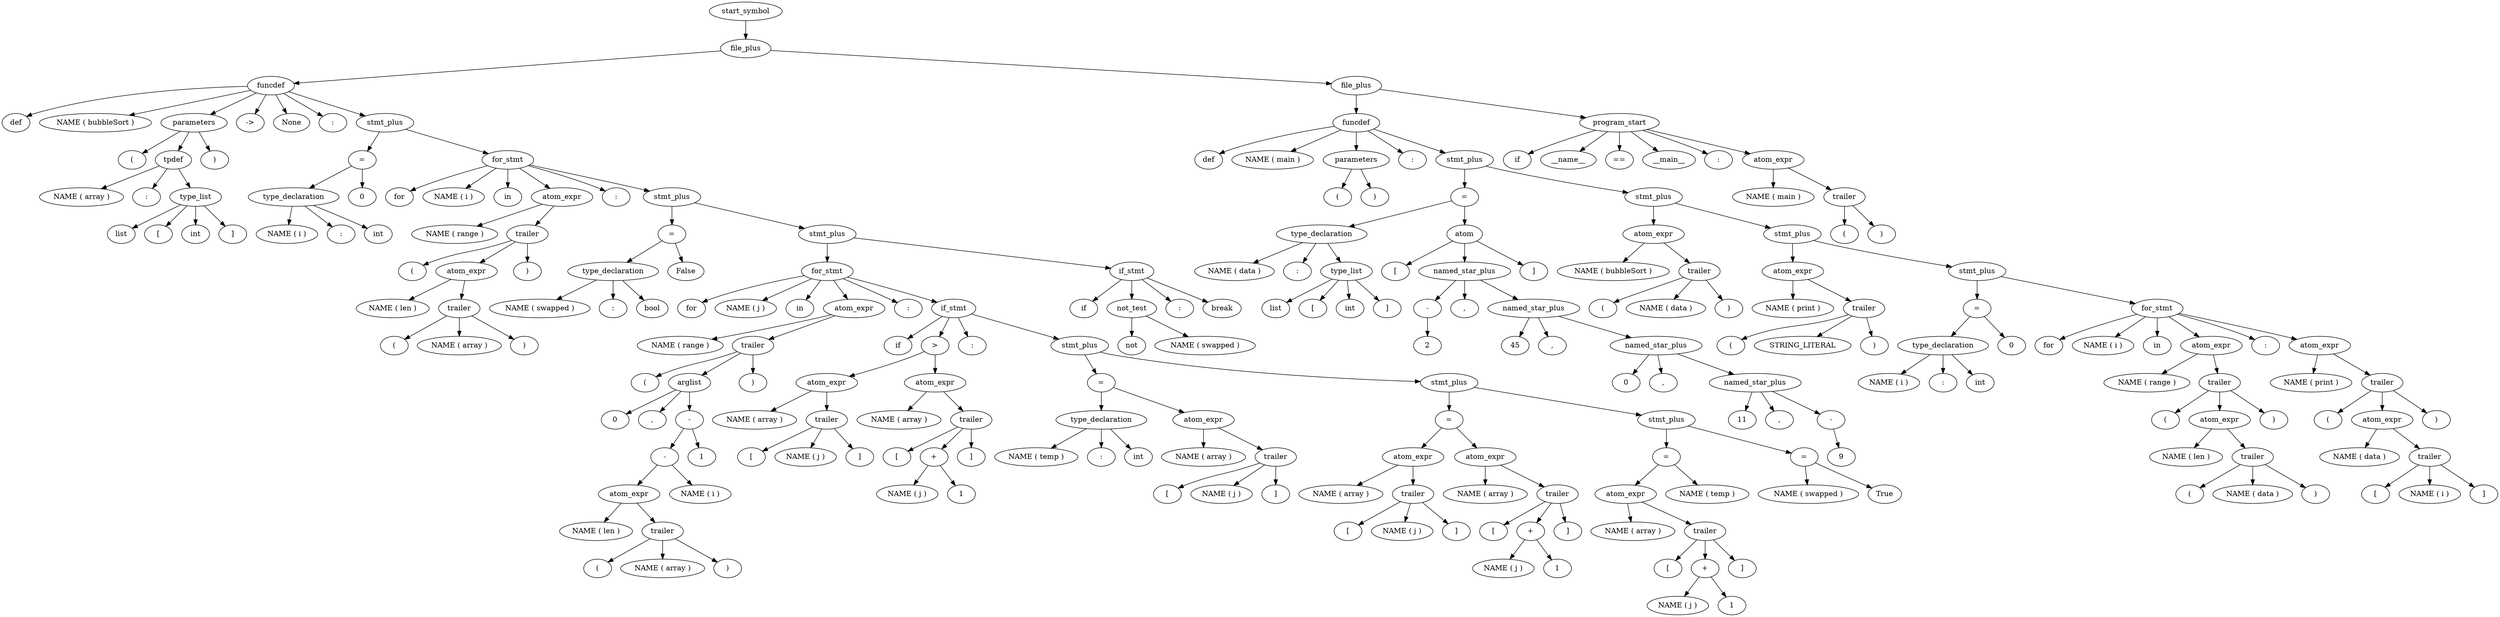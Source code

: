 digraph G {
  ordering="out"
  0 [label="int"];
  2 [label="list"];
  3 [label="["];
  4 [label="]"];
  5 [label="type_list"];
  22 [label="NAME ( array )"];
  23 [label=":"];
  24 [label="tpdef"];
  27 [label="("];
  28 [label=")"];
  29 [label="parameters"];
  30 [label="None"];
  46 [label="NAME ( i )"];
  64 [label="int"];
  81 [label=":"];
  82 [label="type_declaration"];
  83 [label="0"];
  103 [label="="];
  108 [label="NAME ( i )"];
  121 [label="NAME ( range )"];
  123 [label="NAME ( len )"];
  125 [label="NAME ( array )"];
  143 [label="("];
  144 [label=")"];
  145 [label="trailer"];
  147 [label="atom_expr"];
  163 [label="("];
  164 [label=")"];
  165 [label="trailer"];
  167 [label="atom_expr"];
  182 [label="NAME ( swapped )"];
  200 [label="bool"];
  217 [label=":"];
  218 [label="type_declaration"];
  219 [label="False"];
  238 [label="="];
  243 [label="NAME ( j )"];
  256 [label="NAME ( range )"];
  258 [label="0"];
  276 [label="NAME ( len )"];
  278 [label="NAME ( array )"];
  296 [label="("];
  297 [label=")"];
  298 [label="trailer"];
  300 [label="atom_expr"];
  305 [label="NAME ( i )"];
  312 [label="-"];
  313 [label="1"];
  321 [label="-"];
  333 [label=","];
  334 [label="arglist"];
  335 [label="("];
  336 [label=")"];
  337 [label="trailer"];
  339 [label="atom_expr"];
  354 [label="NAME ( array )"];
  356 [label="NAME ( j )"];
  374 [label="["];
  375 [label="]"];
  376 [label="trailer"];
  378 [label="atom_expr"];
  389 [label="NAME ( array )"];
  391 [label="NAME ( j )"];
  398 [label="1"];
  406 [label="+"];
  418 [label="["];
  419 [label="]"];
  420 [label="trailer"];
  422 [label="atom_expr"];
  432 [label=">"];
  438 [label="NAME ( temp )"];
  456 [label="int"];
  473 [label=":"];
  474 [label="type_declaration"];
  475 [label="NAME ( array )"];
  477 [label="NAME ( j )"];
  495 [label="["];
  496 [label="]"];
  497 [label="trailer"];
  499 [label="atom_expr"];
  516 [label="="];
  521 [label="NAME ( array )"];
  523 [label="NAME ( j )"];
  541 [label="["];
  542 [label="]"];
  543 [label="trailer"];
  545 [label="atom_expr"];
  561 [label="NAME ( array )"];
  563 [label="NAME ( j )"];
  570 [label="1"];
  578 [label="+"];
  590 [label="["];
  591 [label="]"];
  592 [label="trailer"];
  594 [label="atom_expr"];
  612 [label="="];
  618 [label="NAME ( array )"];
  620 [label="NAME ( j )"];
  627 [label="1"];
  635 [label="+"];
  647 [label="["];
  648 [label="]"];
  649 [label="trailer"];
  651 [label="atom_expr"];
  667 [label="NAME ( temp )"];
  687 [label="="];
  693 [label="NAME ( swapped )"];
  711 [label="True"];
  731 [label="="];
  738 [label="stmt_plus"];
  739 [label="stmt_plus"];
  740 [label="stmt_plus"];
  742 [label="if"];
  743 [label=":"];
  744 [label="if_stmt"];
  749 [label="for"];
  750 [label="in"];
  751 [label=":"];
  752 [label="for_stmt"];
  755 [label="NAME ( swapped )"];
  768 [label="not"];
  769 [label="not_test"];
  774 [label="break"];
  783 [label="if"];
  784 [label=":"];
  785 [label="if_stmt"];
  789 [label="stmt_plus"];
  790 [label="stmt_plus"];
  792 [label="for"];
  793 [label="in"];
  794 [label=":"];
  795 [label="for_stmt"];
  799 [label="stmt_plus"];
  801 [label="def"];
  802 [label="NAME ( bubbleSort )"];
  803 [label="->"];
  804 [label=":"];
  805 [label="funcdef"];
  808 [label="("];
  809 [label=")"];
  810 [label="parameters"];
  811 [label="NAME ( data )"];
  829 [label="int"];
  831 [label="list"];
  832 [label="["];
  833 [label="]"];
  834 [label="type_list"];
  851 [label=":"];
  852 [label="type_declaration"];
  853 [label="2"];
  860 [label="-"];
  874 [label="45"];
  893 [label="0"];
  912 [label="11"];
  931 [label="9"];
  938 [label="-"];
  953 [label=","];
  954 [label="named_star_plus"];
  955 [label=","];
  956 [label="named_star_plus"];
  957 [label=","];
  958 [label="named_star_plus"];
  959 [label=","];
  960 [label="named_star_plus"];
  962 [label="["];
  963 [label="]"];
  964 [label="atom"];
  982 [label="="];
  987 [label="NAME ( bubbleSort )"];
  989 [label="NAME ( data )"];
  1007 [label="("];
  1008 [label=")"];
  1009 [label="trailer"];
  1011 [label="atom_expr"];
  1033 [label="NAME ( print )"];
  1035 [label="STRING_LITERAL"];
  1054 [label="("];
  1055 [label=")"];
  1056 [label="trailer"];
  1058 [label="atom_expr"];
  1080 [label="NAME ( i )"];
  1098 [label="int"];
  1115 [label=":"];
  1116 [label="type_declaration"];
  1117 [label="0"];
  1137 [label="="];
  1142 [label="NAME ( i )"];
  1155 [label="NAME ( range )"];
  1157 [label="NAME ( len )"];
  1159 [label="NAME ( data )"];
  1177 [label="("];
  1178 [label=")"];
  1179 [label="trailer"];
  1181 [label="atom_expr"];
  1197 [label="("];
  1198 [label=")"];
  1199 [label="trailer"];
  1201 [label="atom_expr"];
  1216 [label="NAME ( print )"];
  1218 [label="NAME ( data )"];
  1220 [label="NAME ( i )"];
  1238 [label="["];
  1239 [label="]"];
  1240 [label="trailer"];
  1242 [label="atom_expr"];
  1258 [label="("];
  1259 [label=")"];
  1260 [label="trailer"];
  1262 [label="atom_expr"];
  1286 [label="for"];
  1287 [label="in"];
  1288 [label=":"];
  1289 [label="for_stmt"];
  1293 [label="stmt_plus"];
  1294 [label="stmt_plus"];
  1295 [label="stmt_plus"];
  1296 [label="stmt_plus"];
  1298 [label="def"];
  1299 [label="NAME ( main )"];
  1300 [label=":"];
  1301 [label="funcdef"];
  1304 [label="NAME ( main )"];
  1306 [label="("];
  1307 [label=")"];
  1308 [label="trailer"];
  1310 [label="atom_expr"];
  1334 [label="if"];
  1335 [label="__name__"];
  1336 [label="=="];
  1337 [label="__main__"];
  1338 [label=":"];
  1339 [label="program_start"];
  1343 [label="file_plus"];
  1344 [label="file_plus"];
  1346 [label="start_symbol"];
  5 -> 2;
  5 -> 3;
  5 -> 0;
  5 -> 4;
  24 -> 22;
  24 -> 23;
  24 -> 5;
  29 -> 27;
  29 -> 24;
  29 -> 28;
  82 -> 46;
  82 -> 81;
  82 -> 64;
  103 -> 82;
  103 -> 83;
  145 -> 143;
  145 -> 125;
  145 -> 144;
  147 -> 123;
  147 -> 145;
  165 -> 163;
  165 -> 147;
  165 -> 164;
  167 -> 121;
  167 -> 165;
  218 -> 182;
  218 -> 217;
  218 -> 200;
  238 -> 218;
  238 -> 219;
  298 -> 296;
  298 -> 278;
  298 -> 297;
  300 -> 276;
  300 -> 298;
  312 -> 300;
  312 -> 305;
  321 -> 312;
  321 -> 313;
  334 -> 258;
  334 -> 333;
  334 -> 321;
  337 -> 335;
  337 -> 334;
  337 -> 336;
  339 -> 256;
  339 -> 337;
  376 -> 374;
  376 -> 356;
  376 -> 375;
  378 -> 354;
  378 -> 376;
  406 -> 391;
  406 -> 398;
  420 -> 418;
  420 -> 406;
  420 -> 419;
  422 -> 389;
  422 -> 420;
  432 -> 378;
  432 -> 422;
  474 -> 438;
  474 -> 473;
  474 -> 456;
  497 -> 495;
  497 -> 477;
  497 -> 496;
  499 -> 475;
  499 -> 497;
  516 -> 474;
  516 -> 499;
  543 -> 541;
  543 -> 523;
  543 -> 542;
  545 -> 521;
  545 -> 543;
  578 -> 563;
  578 -> 570;
  592 -> 590;
  592 -> 578;
  592 -> 591;
  594 -> 561;
  594 -> 592;
  612 -> 545;
  612 -> 594;
  635 -> 620;
  635 -> 627;
  649 -> 647;
  649 -> 635;
  649 -> 648;
  651 -> 618;
  651 -> 649;
  687 -> 651;
  687 -> 667;
  731 -> 693;
  731 -> 711;
  738 -> 687;
  738 -> 731;
  739 -> 612;
  739 -> 738;
  740 -> 516;
  740 -> 739;
  744 -> 742;
  744 -> 432;
  744 -> 743;
  744 -> 740;
  752 -> 749;
  752 -> 243;
  752 -> 750;
  752 -> 339;
  752 -> 751;
  752 -> 744;
  769 -> 768;
  769 -> 755;
  785 -> 783;
  785 -> 769;
  785 -> 784;
  785 -> 774;
  789 -> 752;
  789 -> 785;
  790 -> 238;
  790 -> 789;
  795 -> 792;
  795 -> 108;
  795 -> 793;
  795 -> 167;
  795 -> 794;
  795 -> 790;
  799 -> 103;
  799 -> 795;
  805 -> 801;
  805 -> 802;
  805 -> 29;
  805 -> 803;
  805 -> 30;
  805 -> 804;
  805 -> 799;
  810 -> 808;
  810 -> 809;
  834 -> 831;
  834 -> 832;
  834 -> 829;
  834 -> 833;
  852 -> 811;
  852 -> 851;
  852 -> 834;
  860 -> 853;
  938 -> 931;
  954 -> 912;
  954 -> 953;
  954 -> 938;
  956 -> 893;
  956 -> 955;
  956 -> 954;
  958 -> 874;
  958 -> 957;
  958 -> 956;
  960 -> 860;
  960 -> 959;
  960 -> 958;
  964 -> 962;
  964 -> 960;
  964 -> 963;
  982 -> 852;
  982 -> 964;
  1009 -> 1007;
  1009 -> 989;
  1009 -> 1008;
  1011 -> 987;
  1011 -> 1009;
  1056 -> 1054;
  1056 -> 1035;
  1056 -> 1055;
  1058 -> 1033;
  1058 -> 1056;
  1116 -> 1080;
  1116 -> 1115;
  1116 -> 1098;
  1137 -> 1116;
  1137 -> 1117;
  1179 -> 1177;
  1179 -> 1159;
  1179 -> 1178;
  1181 -> 1157;
  1181 -> 1179;
  1199 -> 1197;
  1199 -> 1181;
  1199 -> 1198;
  1201 -> 1155;
  1201 -> 1199;
  1240 -> 1238;
  1240 -> 1220;
  1240 -> 1239;
  1242 -> 1218;
  1242 -> 1240;
  1260 -> 1258;
  1260 -> 1242;
  1260 -> 1259;
  1262 -> 1216;
  1262 -> 1260;
  1289 -> 1286;
  1289 -> 1142;
  1289 -> 1287;
  1289 -> 1201;
  1289 -> 1288;
  1289 -> 1262;
  1293 -> 1137;
  1293 -> 1289;
  1294 -> 1058;
  1294 -> 1293;
  1295 -> 1011;
  1295 -> 1294;
  1296 -> 982;
  1296 -> 1295;
  1301 -> 1298;
  1301 -> 1299;
  1301 -> 810;
  1301 -> 1300;
  1301 -> 1296;
  1308 -> 1306;
  1308 -> 1307;
  1310 -> 1304;
  1310 -> 1308;
  1339 -> 1334;
  1339 -> 1335;
  1339 -> 1336;
  1339 -> 1337;
  1339 -> 1338;
  1339 -> 1310;
  1343 -> 1301;
  1343 -> 1339;
  1344 -> 805;
  1344 -> 1343;
  1346 -> 1344;
}
